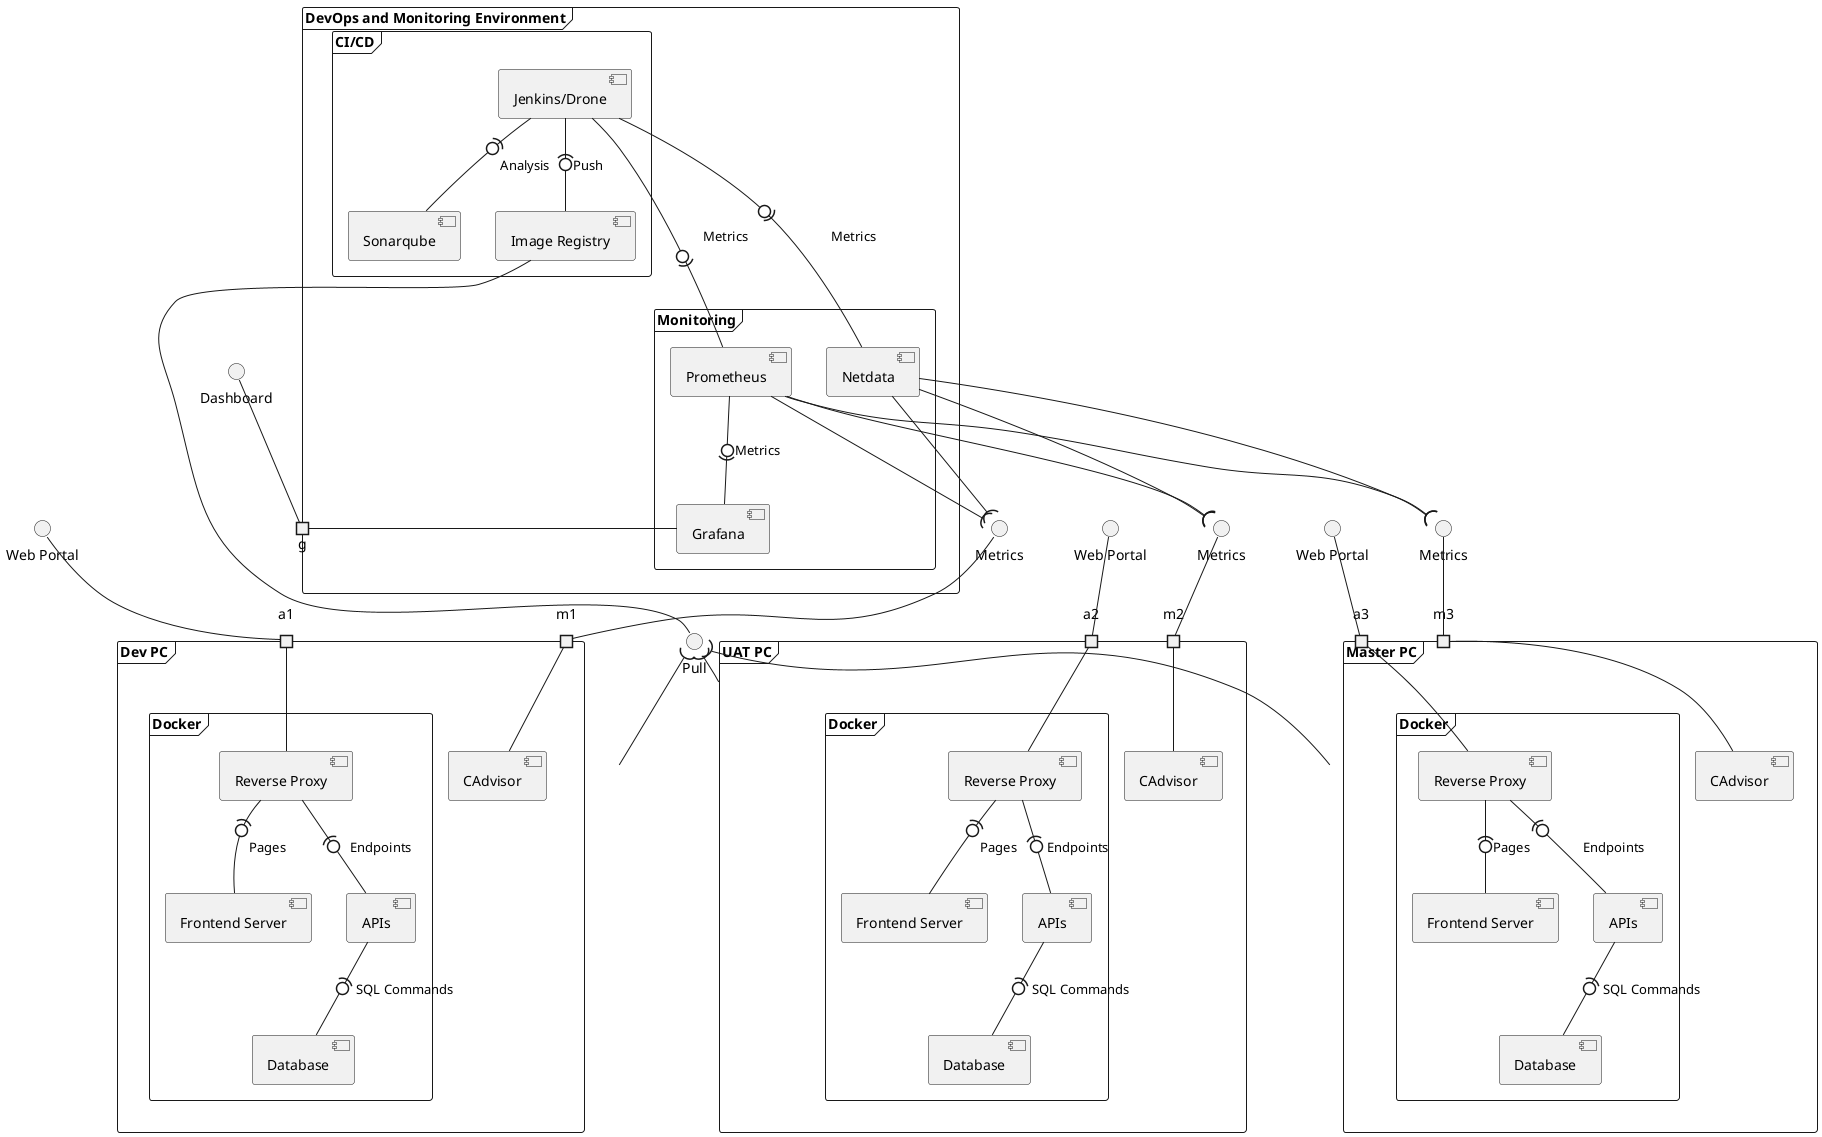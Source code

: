 @startuml general
frame "Dev PC" as dpc {
    frame "Docker" as d1 {
        component "Reverse Proxy" as rp1
        component "Frontend Server" as fe1
        component "APIs" as api1
        component "Database" as db1
    }
    component "CAdvisor" as cad1

    portin a1
    portin m1

    rp1 -(0- api1 : Endpoints
    rp1 -(0- fe1 : Pages
    api1 -(0- db1 : SQL Commands
    rp1 - a1
    cad1 - m1
}

interface "Web Portal" as ea1
interface "Metrics" as em1

ea1 -- a1
em1 -- m1

frame "UAT PC" as upc {
    frame "Docker" as d2 {
        component "Reverse Proxy" as rp2
        component "Frontend Server" as fe2
        component "APIs" as api2
        component "Database" as db2
    }
    component "CAdvisor" as cad2

    portin a2
    portin m2

    rp2 -(0- api2 : Endpoints
    rp2 -(0- fe2 : Pages
    api2 -(0- db2 : SQL Commands
    rp2 - a2
    cad2 - m2
}

interface "Web Portal" as ea2
interface "Metrics" as em2

ea2 -- a2
em2 -- m2

frame "Master PC" as mpc {
    frame "Docker" as d3 {
        component "Reverse Proxy" as rp3
        component "Frontend Server" as fe3
        component "APIs" as api3
        component "Database" as db3
    }
    component "CAdvisor" as cad3

    portin a3
    portin m3

    rp3 -(0- api3 : Endpoints
    rp3 -(0- fe3 : Pages
    api3 -(0- db3 : SQL Commands
    rp3 - a3
    cad3 - m3
}

interface "Web Portal" as ea3
interface "Metrics" as em3

ea3 -- a3
em3 -- m3

frame "DevOps and Monitoring Environment" as do {
    frame "CI/CD" as cicd {
        component "Jenkins/Drone" as pl
        component "Sonarqube" as sq
        component "Image Registry" as reg

        pl -(0- sq : Analysis
        pl -(0- reg : Push
    }

    frame "Monitoring" as mon {
        component "Prometheus" as prom
        component "Grafana" as graf
        component "Netdata" as nd
    }

    pl --0)- prom : Metrics
    pl --0)- nd : Metrics
    prom -0)- graf : Metrics

    portout g

    graf - g

    prom --( em1
    prom --( em2
    prom --( em3

    nd --( em1
    nd --( em2
    nd --( em3
}

interface "Dashboard" as eg

eg -- g

interface "Pull" as regp

reg -- regp

regp )-- dpc
regp )- upc
regp )-- mpc

@enduml

@startuml pipeline
:SCM;
if (Unit testing) then (Passed)
    :SonarQube API Analysis;
    if (Quality Gate API) then (Passed)
        :SonarQube Client Analysis;
        if (Quality Gate Client) then (Passed)
            :Build APIs;
            :Build Frontend;
            :Publish images;
            if (Deployment) then (Exitoso)
                stop
            else (Error)
                :Mail on failure;
                stop
            endif
        else (Failed)
            :Mail on failure;
            stop
        endif
    else (Failed)
        :Mail on failure;
        stop
    endif
else (Failed)
    :Mail on failure;
    stop
endif
@enduml

@startuml it1
package "Microservices" as sv {
    component "Gateway" as gw
    component "Servicio de Usuarios" as user
    component "Servicio de Productos" as prod
    component "Servicio de Carrito" as carr
    component "Servicio de Portal Web" as pw

    gw -(0- user : Endpoints
    gw -(0- prod : Endpoints
    gw -(0- carr : Endpoints
    gw -(0- pw : Endpoints
}
component "Database" as db
interface "Web Portal" as wp

sv -(0- db : SQL Commands
wp -- gw

@enduml

@startuml it2

class ProductController {
    create()
    list()
    get()
}

class OrderController {
    create()
    get()
    changeState()
    comment()
}

class UserController {
    login()
    register()
}

class TextController {
    update()
    list()
}

class Product {
    name: String
    price: String
    inventory: Integer
}

class Order {
    state: State
    billingInfo
    deliveryInfo
    products: List<Product>
    comments: Map<State, String>
}

class User {
    email: String
    name: String
    role: Role
    cart: List<Product>
}

class Text {
    key: String
    value: String
}

Product "*"--"*" Order
Product "*"--"*" User

ProductController -- Product
OrderController -- Order
UserController -- User
TextController -- Text

@enduml

@startuml it3

class ProductController {
    create()
    list()
    get()
}

class OrderController {
    create()
    get()
    changeState()
    comment()
}

class UserController {
    login()
    register()
}

class Product {
    name: String
    price: String
    inventory: Integer
}

class Order {
    state: State
    billingInfo
    deliveryInfo
    products: List<Product>
    comments: Map<State, String>
}

class User {
    email: String
    name: String
    role: Role
    cart: List<Product>
}

Product "*"--"*" Order
Product "*"--"*" User

ProductController -- Product
OrderController -- Order
UserController -- User

@enduml